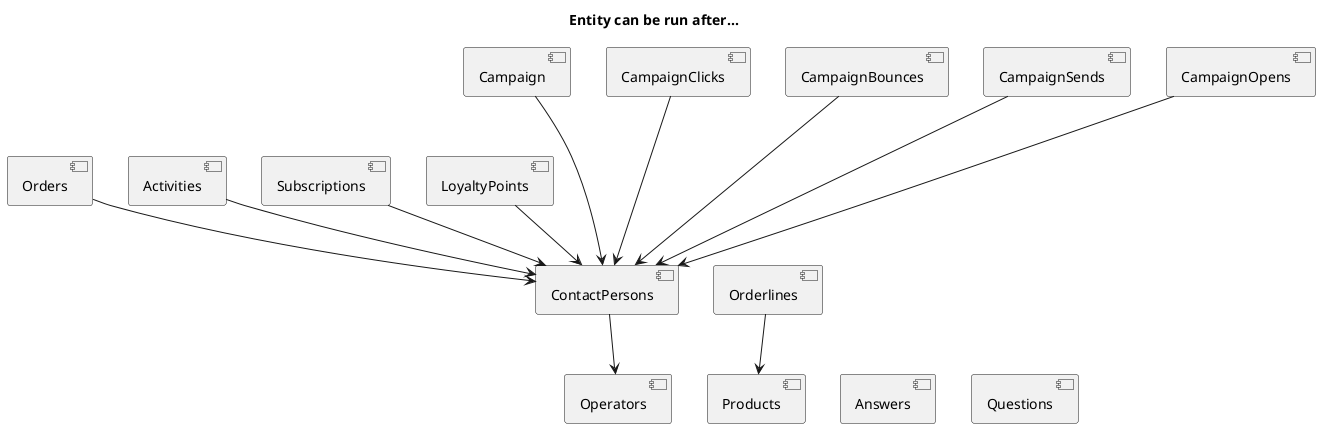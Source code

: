 @startuml
title Entity can be run after...

[ContactPersons] as CP
[Operators] as OP
[Orders] as OD
[Orderlines] as OL
[Products] as PD
[Activities] as AC
[Questions] as QU
[Answers] as AN
[Subscriptions] as SC
[LoyaltyPoints] as LP

[Campaign] as CMP
[CampaignClicks] as CMPC
[CampaignBounces] as CMPB
[CampaignSends] as CMPS
[CampaignOpens] as CMPO

CP --> OP

OD --> CP

OL --> PD

AC --> CP

SC --> CP

LP --> CP

CMP ---> CP
CMPC ---> CP
CMPB ---> CP
CMPS ---> CP
CMPO ---> CP

' Place entities without dependencies next to operators
OP -[hidden]right- QU
OP -[hidden]right- AN
OP -[hidden]right- PD
@enduml